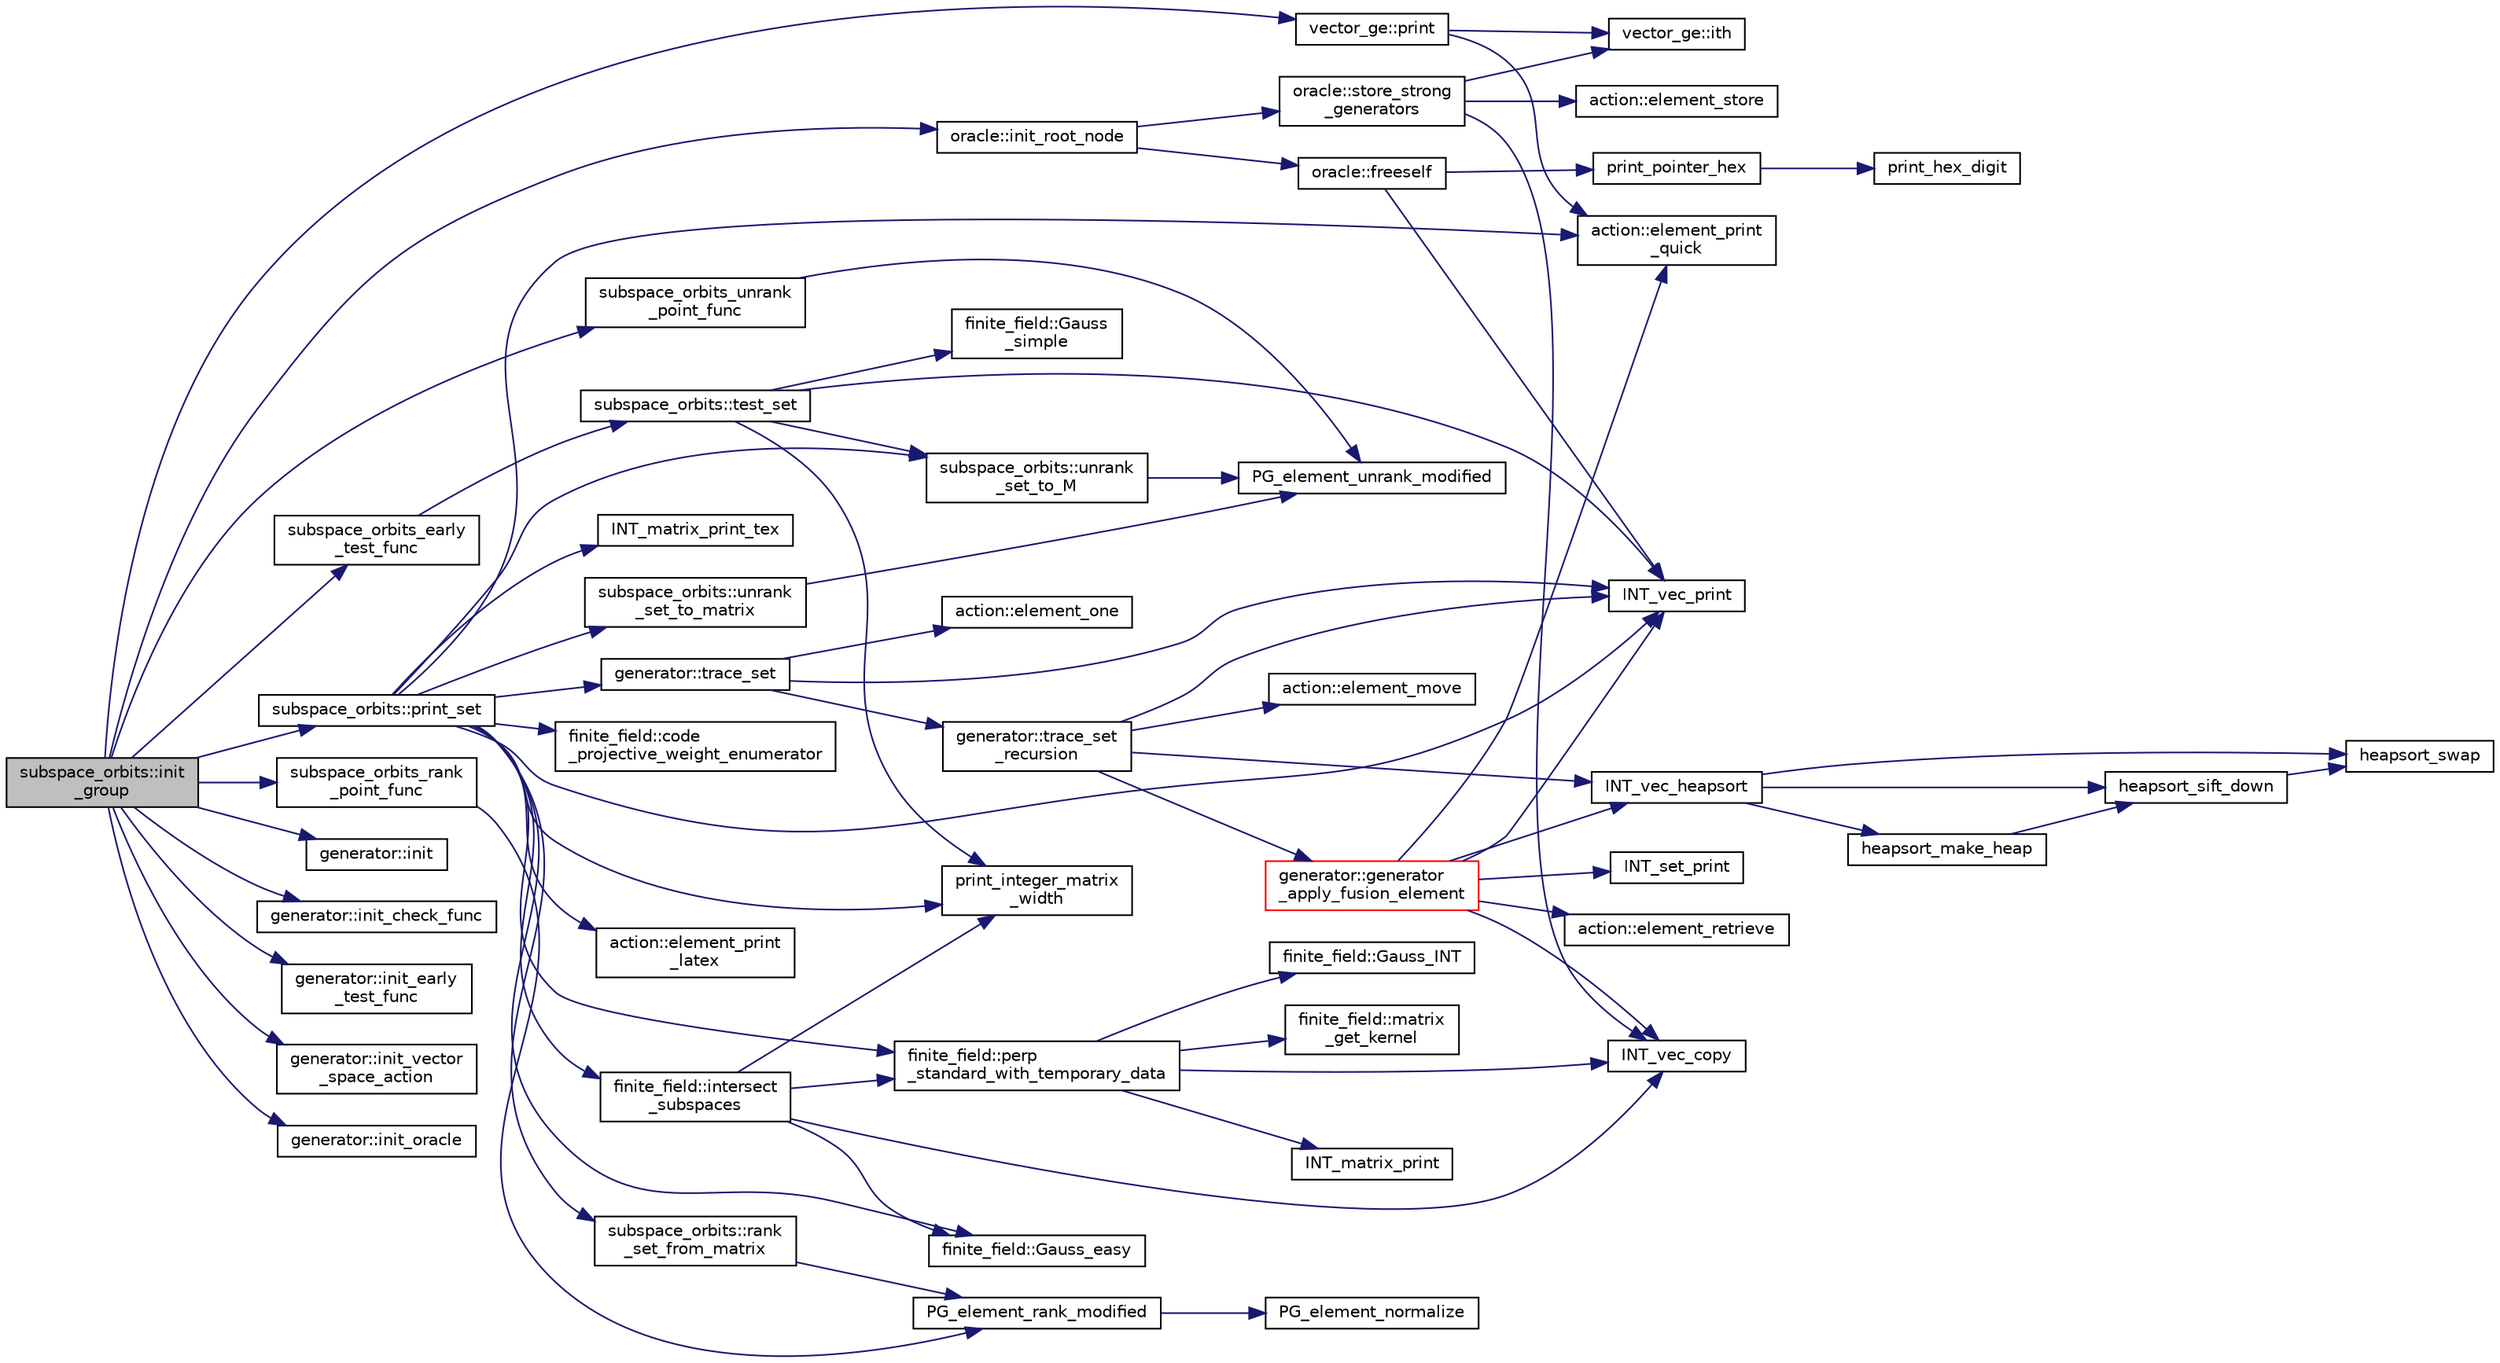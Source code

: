 digraph "subspace_orbits::init_group"
{
  edge [fontname="Helvetica",fontsize="10",labelfontname="Helvetica",labelfontsize="10"];
  node [fontname="Helvetica",fontsize="10",shape=record];
  rankdir="LR";
  Node946 [label="subspace_orbits::init\l_group",height=0.2,width=0.4,color="black", fillcolor="grey75", style="filled", fontcolor="black"];
  Node946 -> Node947 [color="midnightblue",fontsize="10",style="solid",fontname="Helvetica"];
  Node947 [label="vector_ge::print",height=0.2,width=0.4,color="black", fillcolor="white", style="filled",URL="$d4/d6e/classvector__ge.html#a0d260cce035c20b32d7989c50670aa8a"];
  Node947 -> Node948 [color="midnightblue",fontsize="10",style="solid",fontname="Helvetica"];
  Node948 [label="action::element_print\l_quick",height=0.2,width=0.4,color="black", fillcolor="white", style="filled",URL="$d2/d86/classaction.html#a4844680cf6750396f76494a28655265b"];
  Node947 -> Node949 [color="midnightblue",fontsize="10",style="solid",fontname="Helvetica"];
  Node949 [label="vector_ge::ith",height=0.2,width=0.4,color="black", fillcolor="white", style="filled",URL="$d4/d6e/classvector__ge.html#a1ff002e8b746a9beb119d57dcd4a15ff"];
  Node946 -> Node950 [color="midnightblue",fontsize="10",style="solid",fontname="Helvetica"];
  Node950 [label="generator::init",height=0.2,width=0.4,color="black", fillcolor="white", style="filled",URL="$d7/d73/classgenerator.html#aeca1559b4172cae921620768bd62df47"];
  Node946 -> Node951 [color="midnightblue",fontsize="10",style="solid",fontname="Helvetica"];
  Node951 [label="generator::init_check_func",height=0.2,width=0.4,color="black", fillcolor="white", style="filled",URL="$d7/d73/classgenerator.html#aed44ec3121281f847612a646968f0894"];
  Node946 -> Node952 [color="midnightblue",fontsize="10",style="solid",fontname="Helvetica"];
  Node952 [label="generator::init_early\l_test_func",height=0.2,width=0.4,color="black", fillcolor="white", style="filled",URL="$d7/d73/classgenerator.html#a21668968b1375c408ccf4559a9240533"];
  Node946 -> Node953 [color="midnightblue",fontsize="10",style="solid",fontname="Helvetica"];
  Node953 [label="subspace_orbits_early\l_test_func",height=0.2,width=0.4,color="black", fillcolor="white", style="filled",URL="$df/d90/subspace__orbits_8_c.html#abd507fb4877a2bb112f530ba9585c900"];
  Node953 -> Node954 [color="midnightblue",fontsize="10",style="solid",fontname="Helvetica"];
  Node954 [label="subspace_orbits::test_set",height=0.2,width=0.4,color="black", fillcolor="white", style="filled",URL="$d2/d9f/classsubspace__orbits.html#a31ec857a81db70159ff826c5a4da7c4e"];
  Node954 -> Node955 [color="midnightblue",fontsize="10",style="solid",fontname="Helvetica"];
  Node955 [label="INT_vec_print",height=0.2,width=0.4,color="black", fillcolor="white", style="filled",URL="$df/dbf/sajeeb_8_c.html#a79a5901af0b47dd0d694109543c027fe"];
  Node954 -> Node956 [color="midnightblue",fontsize="10",style="solid",fontname="Helvetica"];
  Node956 [label="subspace_orbits::unrank\l_set_to_M",height=0.2,width=0.4,color="black", fillcolor="white", style="filled",URL="$d2/d9f/classsubspace__orbits.html#a9440573e13ae98d29694664bf23bad83"];
  Node956 -> Node957 [color="midnightblue",fontsize="10",style="solid",fontname="Helvetica"];
  Node957 [label="PG_element_unrank_modified",height=0.2,width=0.4,color="black", fillcolor="white", style="filled",URL="$d4/d67/geometry_8h.html#a83ae9b605d496f6a90345303f6efae64"];
  Node954 -> Node958 [color="midnightblue",fontsize="10",style="solid",fontname="Helvetica"];
  Node958 [label="print_integer_matrix\l_width",height=0.2,width=0.4,color="black", fillcolor="white", style="filled",URL="$d5/db4/io__and__os_8h.html#aa78f3e73fc2179251bd15adbcc31573f"];
  Node954 -> Node959 [color="midnightblue",fontsize="10",style="solid",fontname="Helvetica"];
  Node959 [label="finite_field::Gauss\l_simple",height=0.2,width=0.4,color="black", fillcolor="white", style="filled",URL="$df/d5a/classfinite__field.html#aba4950590e24a1ce323f292cf47b3307"];
  Node946 -> Node960 [color="midnightblue",fontsize="10",style="solid",fontname="Helvetica"];
  Node960 [label="generator::init_vector\l_space_action",height=0.2,width=0.4,color="black", fillcolor="white", style="filled",URL="$d7/d73/classgenerator.html#a63f50b43f11170d7397f87ae90dfd29f"];
  Node946 -> Node961 [color="midnightblue",fontsize="10",style="solid",fontname="Helvetica"];
  Node961 [label="subspace_orbits_rank\l_point_func",height=0.2,width=0.4,color="black", fillcolor="white", style="filled",URL="$df/d90/subspace__orbits_8_c.html#afdf4004854a2e254a5a4ea79313b702c"];
  Node961 -> Node962 [color="midnightblue",fontsize="10",style="solid",fontname="Helvetica"];
  Node962 [label="PG_element_rank_modified",height=0.2,width=0.4,color="black", fillcolor="white", style="filled",URL="$d4/d67/geometry_8h.html#a9cd1a8bf5b88a038e33862f6c2c3dd36"];
  Node962 -> Node963 [color="midnightblue",fontsize="10",style="solid",fontname="Helvetica"];
  Node963 [label="PG_element_normalize",height=0.2,width=0.4,color="black", fillcolor="white", style="filled",URL="$df/de4/projective_8_c.html#a5a4c3c1158bad6bab0d786c616bd0996"];
  Node946 -> Node964 [color="midnightblue",fontsize="10",style="solid",fontname="Helvetica"];
  Node964 [label="subspace_orbits_unrank\l_point_func",height=0.2,width=0.4,color="black", fillcolor="white", style="filled",URL="$df/d90/subspace__orbits_8_c.html#a6aa145d65ac1080fffaecc93d6de8e4f"];
  Node964 -> Node957 [color="midnightblue",fontsize="10",style="solid",fontname="Helvetica"];
  Node946 -> Node965 [color="midnightblue",fontsize="10",style="solid",fontname="Helvetica"];
  Node965 [label="subspace_orbits::print_set",height=0.2,width=0.4,color="black", fillcolor="white", style="filled",URL="$d2/d9f/classsubspace__orbits.html#a25e7fad26b5e83ab2464bcfeb50572aa"];
  Node965 -> Node955 [color="midnightblue",fontsize="10",style="solid",fontname="Helvetica"];
  Node965 -> Node956 [color="midnightblue",fontsize="10",style="solid",fontname="Helvetica"];
  Node965 -> Node958 [color="midnightblue",fontsize="10",style="solid",fontname="Helvetica"];
  Node965 -> Node966 [color="midnightblue",fontsize="10",style="solid",fontname="Helvetica"];
  Node966 [label="finite_field::Gauss_easy",height=0.2,width=0.4,color="black", fillcolor="white", style="filled",URL="$df/d5a/classfinite__field.html#a32761bf6c4a41f24b7193352127db8e7"];
  Node965 -> Node967 [color="midnightblue",fontsize="10",style="solid",fontname="Helvetica"];
  Node967 [label="INT_matrix_print_tex",height=0.2,width=0.4,color="black", fillcolor="white", style="filled",URL="$d5/db4/io__and__os_8h.html#af68a4f4000e48d0778fbcb424707affb"];
  Node965 -> Node968 [color="midnightblue",fontsize="10",style="solid",fontname="Helvetica"];
  Node968 [label="finite_field::code\l_projective_weight_enumerator",height=0.2,width=0.4,color="black", fillcolor="white", style="filled",URL="$df/d5a/classfinite__field.html#a5e3f482f774257b33633d792d63bce14"];
  Node965 -> Node969 [color="midnightblue",fontsize="10",style="solid",fontname="Helvetica"];
  Node969 [label="finite_field::perp\l_standard_with_temporary_data",height=0.2,width=0.4,color="black", fillcolor="white", style="filled",URL="$df/d5a/classfinite__field.html#aae3cca9b5f19ae969a9c5349d14f41c0"];
  Node969 -> Node970 [color="midnightblue",fontsize="10",style="solid",fontname="Helvetica"];
  Node970 [label="INT_vec_copy",height=0.2,width=0.4,color="black", fillcolor="white", style="filled",URL="$df/dbf/sajeeb_8_c.html#ac2d875e27e009af6ec04d17254d11075"];
  Node969 -> Node971 [color="midnightblue",fontsize="10",style="solid",fontname="Helvetica"];
  Node971 [label="INT_matrix_print",height=0.2,width=0.4,color="black", fillcolor="white", style="filled",URL="$d5/db4/io__and__os_8h.html#afd4180a24bef3a2b584668a4eaf607ff"];
  Node969 -> Node972 [color="midnightblue",fontsize="10",style="solid",fontname="Helvetica"];
  Node972 [label="finite_field::Gauss_INT",height=0.2,width=0.4,color="black", fillcolor="white", style="filled",URL="$df/d5a/classfinite__field.html#adb676d2e80341b53751326e3a58beb11"];
  Node969 -> Node973 [color="midnightblue",fontsize="10",style="solid",fontname="Helvetica"];
  Node973 [label="finite_field::matrix\l_get_kernel",height=0.2,width=0.4,color="black", fillcolor="white", style="filled",URL="$df/d5a/classfinite__field.html#ac45780a927cee936df13d04d30d2d248"];
  Node965 -> Node974 [color="midnightblue",fontsize="10",style="solid",fontname="Helvetica"];
  Node974 [label="subspace_orbits::rank\l_set_from_matrix",height=0.2,width=0.4,color="black", fillcolor="white", style="filled",URL="$d2/d9f/classsubspace__orbits.html#a41ec18eff0efa076f385ea3e85aa6da0"];
  Node974 -> Node962 [color="midnightblue",fontsize="10",style="solid",fontname="Helvetica"];
  Node965 -> Node975 [color="midnightblue",fontsize="10",style="solid",fontname="Helvetica"];
  Node975 [label="generator::trace_set",height=0.2,width=0.4,color="black", fillcolor="white", style="filled",URL="$d7/d73/classgenerator.html#ae34b55cbb999d9b2aa9dacc8748de0b2"];
  Node975 -> Node955 [color="midnightblue",fontsize="10",style="solid",fontname="Helvetica"];
  Node975 -> Node976 [color="midnightblue",fontsize="10",style="solid",fontname="Helvetica"];
  Node976 [label="action::element_one",height=0.2,width=0.4,color="black", fillcolor="white", style="filled",URL="$d2/d86/classaction.html#a780a105daf04d6d1fe7e2f63b3c88e3b"];
  Node975 -> Node977 [color="midnightblue",fontsize="10",style="solid",fontname="Helvetica"];
  Node977 [label="generator::trace_set\l_recursion",height=0.2,width=0.4,color="black", fillcolor="white", style="filled",URL="$d7/d73/classgenerator.html#aede118133e199ff6a1a381c7da8366b4"];
  Node977 -> Node955 [color="midnightblue",fontsize="10",style="solid",fontname="Helvetica"];
  Node977 -> Node978 [color="midnightblue",fontsize="10",style="solid",fontname="Helvetica"];
  Node978 [label="INT_vec_heapsort",height=0.2,width=0.4,color="black", fillcolor="white", style="filled",URL="$d5/de2/foundations_2data__structures_2data__structures_8h.html#a3590ad9987f801fbfc94634300182f39"];
  Node978 -> Node979 [color="midnightblue",fontsize="10",style="solid",fontname="Helvetica"];
  Node979 [label="heapsort_make_heap",height=0.2,width=0.4,color="black", fillcolor="white", style="filled",URL="$d4/dd7/sorting_8_c.html#a42f24453d7d77eeb1338ebd1a13cfdbb"];
  Node979 -> Node980 [color="midnightblue",fontsize="10",style="solid",fontname="Helvetica"];
  Node980 [label="heapsort_sift_down",height=0.2,width=0.4,color="black", fillcolor="white", style="filled",URL="$d4/dd7/sorting_8_c.html#a65cbb1a6a3f01f511673705437ddc18b"];
  Node980 -> Node981 [color="midnightblue",fontsize="10",style="solid",fontname="Helvetica"];
  Node981 [label="heapsort_swap",height=0.2,width=0.4,color="black", fillcolor="white", style="filled",URL="$d4/dd7/sorting_8_c.html#a8f048362e6065297b19b6975bcbbfcc6"];
  Node978 -> Node981 [color="midnightblue",fontsize="10",style="solid",fontname="Helvetica"];
  Node978 -> Node980 [color="midnightblue",fontsize="10",style="solid",fontname="Helvetica"];
  Node977 -> Node982 [color="midnightblue",fontsize="10",style="solid",fontname="Helvetica"];
  Node982 [label="generator::generator\l_apply_fusion_element",height=0.2,width=0.4,color="red", fillcolor="white", style="filled",URL="$d7/d73/classgenerator.html#a5e555672da45c6fbc2c5b2d2aa9bb537"];
  Node982 -> Node983 [color="midnightblue",fontsize="10",style="solid",fontname="Helvetica"];
  Node983 [label="INT_set_print",height=0.2,width=0.4,color="black", fillcolor="white", style="filled",URL="$df/dbf/sajeeb_8_c.html#a97614645ec11df30e0e896367f91ffd9"];
  Node982 -> Node984 [color="midnightblue",fontsize="10",style="solid",fontname="Helvetica"];
  Node984 [label="action::element_retrieve",height=0.2,width=0.4,color="black", fillcolor="white", style="filled",URL="$d2/d86/classaction.html#ad28f6f8810ffbad64c1490f78e51e2b1"];
  Node982 -> Node948 [color="midnightblue",fontsize="10",style="solid",fontname="Helvetica"];
  Node982 -> Node955 [color="midnightblue",fontsize="10",style="solid",fontname="Helvetica"];
  Node982 -> Node970 [color="midnightblue",fontsize="10",style="solid",fontname="Helvetica"];
  Node982 -> Node978 [color="midnightblue",fontsize="10",style="solid",fontname="Helvetica"];
  Node977 -> Node994 [color="midnightblue",fontsize="10",style="solid",fontname="Helvetica"];
  Node994 [label="action::element_move",height=0.2,width=0.4,color="black", fillcolor="white", style="filled",URL="$d2/d86/classaction.html#a550947491bbb534d3d7951f50198a874"];
  Node965 -> Node1018 [color="midnightblue",fontsize="10",style="solid",fontname="Helvetica"];
  Node1018 [label="subspace_orbits::unrank\l_set_to_matrix",height=0.2,width=0.4,color="black", fillcolor="white", style="filled",URL="$d2/d9f/classsubspace__orbits.html#aaa0e34dafb23d81af5275348122ada17"];
  Node1018 -> Node957 [color="midnightblue",fontsize="10",style="solid",fontname="Helvetica"];
  Node965 -> Node948 [color="midnightblue",fontsize="10",style="solid",fontname="Helvetica"];
  Node965 -> Node1019 [color="midnightblue",fontsize="10",style="solid",fontname="Helvetica"];
  Node1019 [label="action::element_print\l_latex",height=0.2,width=0.4,color="black", fillcolor="white", style="filled",URL="$d2/d86/classaction.html#a45872d8a9043eb99b8bfa4955b89f70a"];
  Node965 -> Node1020 [color="midnightblue",fontsize="10",style="solid",fontname="Helvetica"];
  Node1020 [label="finite_field::intersect\l_subspaces",height=0.2,width=0.4,color="black", fillcolor="white", style="filled",URL="$df/d5a/classfinite__field.html#af887ed38de1b121a4260e828d069aa3e"];
  Node1020 -> Node970 [color="midnightblue",fontsize="10",style="solid",fontname="Helvetica"];
  Node1020 -> Node958 [color="midnightblue",fontsize="10",style="solid",fontname="Helvetica"];
  Node1020 -> Node969 [color="midnightblue",fontsize="10",style="solid",fontname="Helvetica"];
  Node1020 -> Node966 [color="midnightblue",fontsize="10",style="solid",fontname="Helvetica"];
  Node946 -> Node1021 [color="midnightblue",fontsize="10",style="solid",fontname="Helvetica"];
  Node1021 [label="generator::init_oracle",height=0.2,width=0.4,color="black", fillcolor="white", style="filled",URL="$d7/d73/classgenerator.html#aab9339b27020b22ae9655d4413a88e40"];
  Node946 -> Node1022 [color="midnightblue",fontsize="10",style="solid",fontname="Helvetica"];
  Node1022 [label="oracle::init_root_node",height=0.2,width=0.4,color="black", fillcolor="white", style="filled",URL="$d7/da7/classoracle.html#a39267b7776b0cc2d93cda40fce9813a2"];
  Node1022 -> Node1023 [color="midnightblue",fontsize="10",style="solid",fontname="Helvetica"];
  Node1023 [label="oracle::freeself",height=0.2,width=0.4,color="black", fillcolor="white", style="filled",URL="$d7/da7/classoracle.html#a809f2f45c76a4289aca3d22d05fcacc1"];
  Node1023 -> Node955 [color="midnightblue",fontsize="10",style="solid",fontname="Helvetica"];
  Node1023 -> Node1024 [color="midnightblue",fontsize="10",style="solid",fontname="Helvetica"];
  Node1024 [label="print_pointer_hex",height=0.2,width=0.4,color="black", fillcolor="white", style="filled",URL="$d5/db4/io__and__os_8h.html#a32add94de62a1d910cc0fc35ed90ab48"];
  Node1024 -> Node1025 [color="midnightblue",fontsize="10",style="solid",fontname="Helvetica"];
  Node1025 [label="print_hex_digit",height=0.2,width=0.4,color="black", fillcolor="white", style="filled",URL="$d4/d74/util_8_c.html#a36c64a828eefed0a0cfdd6186ec92c31"];
  Node1022 -> Node1026 [color="midnightblue",fontsize="10",style="solid",fontname="Helvetica"];
  Node1026 [label="oracle::store_strong\l_generators",height=0.2,width=0.4,color="black", fillcolor="white", style="filled",URL="$d7/da7/classoracle.html#a905d0cad4b33515e581039ed8902b3be"];
  Node1026 -> Node1027 [color="midnightblue",fontsize="10",style="solid",fontname="Helvetica"];
  Node1027 [label="action::element_store",height=0.2,width=0.4,color="black", fillcolor="white", style="filled",URL="$d2/d86/classaction.html#ab969a7009cc85c12f988a18a06b5db64"];
  Node1026 -> Node949 [color="midnightblue",fontsize="10",style="solid",fontname="Helvetica"];
  Node1026 -> Node970 [color="midnightblue",fontsize="10",style="solid",fontname="Helvetica"];
}
